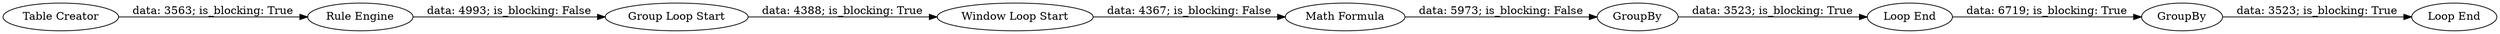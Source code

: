 digraph {
	"-7705400609540347630_16" [label="Rule Engine"]
	"-7705400609540347630_20" [label="Group Loop Start"]
	"-7705400609540347630_8" [label="Window Loop Start"]
	"-7705400609540347630_11" [label="Table Creator"]
	"-7705400609540347630_21" [label=GroupBy]
	"-7705400609540347630_23" [label="Loop End"]
	"-7705400609540347630_22" [label="Math Formula"]
	"-7705400609540347630_18" [label=GroupBy]
	"-7705400609540347630_9" [label="Loop End"]
	"-7705400609540347630_18" -> "-7705400609540347630_23" [label="data: 3523; is_blocking: True"]
	"-7705400609540347630_16" -> "-7705400609540347630_20" [label="data: 4993; is_blocking: False"]
	"-7705400609540347630_9" -> "-7705400609540347630_18" [label="data: 6719; is_blocking: True"]
	"-7705400609540347630_20" -> "-7705400609540347630_8" [label="data: 4388; is_blocking: True"]
	"-7705400609540347630_21" -> "-7705400609540347630_9" [label="data: 3523; is_blocking: True"]
	"-7705400609540347630_8" -> "-7705400609540347630_22" [label="data: 4367; is_blocking: False"]
	"-7705400609540347630_22" -> "-7705400609540347630_21" [label="data: 5973; is_blocking: False"]
	"-7705400609540347630_11" -> "-7705400609540347630_16" [label="data: 3563; is_blocking: True"]
	rankdir=LR
}
